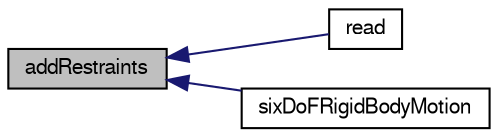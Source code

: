 digraph "addRestraints"
{
  bgcolor="transparent";
  edge [fontname="FreeSans",fontsize="10",labelfontname="FreeSans",labelfontsize="10"];
  node [fontname="FreeSans",fontsize="10",shape=record];
  rankdir="LR";
  Node1172 [label="addRestraints",height=0.2,width=0.4,color="black", fillcolor="grey75", style="filled", fontcolor="black"];
  Node1172 -> Node1173 [dir="back",color="midnightblue",fontsize="10",style="solid",fontname="FreeSans"];
  Node1173 [label="read",height=0.2,width=0.4,color="black",URL="$a29530.html#a6ce0c64db98eb6144d363dbfc86104eb",tooltip="Read coefficients dictionary and update system parameters,. "];
  Node1172 -> Node1174 [dir="back",color="midnightblue",fontsize="10",style="solid",fontname="FreeSans"];
  Node1174 [label="sixDoFRigidBodyMotion",height=0.2,width=0.4,color="black",URL="$a29530.html#afaa54b33e7778659eee2b572e10012af",tooltip="Construct from constant and state dictionaries. "];
}

